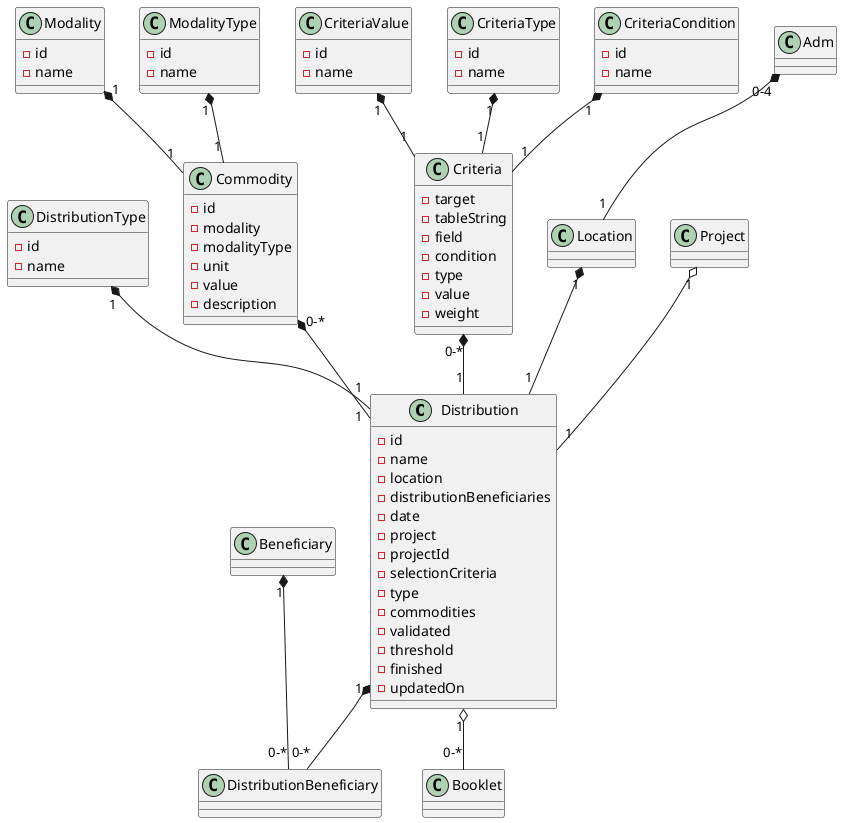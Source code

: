 @startuml customModelFields
 
 class Distribution {
    - id
    - name
    - location
    - distributionBeneficiaries
    - date
    - project
    - projectId
    - selectionCriteria
    - type
    - commodities
    - validated
    - threshold
    - finished
    - updatedOn
 }
 
 class DistributionType {
    - id
    - name
}

 
 class Commodity {
    - id
    - modality
    - modalityType
    - unit
    - value
    - description
 }
 
 class Modality {
    - id
    - name
}

class ModalityType {
    - id
    - name
}

class Criteria {
    - target
    - tableString
    - field
    - condition
    - type
    - value
    - weight
}


class CriteriaValue {
    - id
    - name
}


class CriteriaType {
    - id
    - name
}


class CriteriaCondition {
    - id
    - name
}

 
 Distribution "1" o-- "0-*" Booklet
 
 Modality "1" *-- "1" Commodity
 ModalityType "1" *-- "1" Commodity
 
 
 CriteriaValue "1" *-- "1" Criteria
 CriteriaCondition "1" *-- "1" Criteria
 CriteriaType "1" *-- "1" Criteria

 Beneficiary "1" *-- "0-*" DistributionBeneficiary
 Distribution "1" *-- "0-*" DistributionBeneficiary
 
 DistributionType "1" *-- "1" Distribution
 Location "1" *-- "1" Distribution
 Project "1" o-- "1" Distribution
 Criteria "0-*" *-- "1" Distribution
 Commodity "0-*" *-- "1" Distribution
 
 Adm "0-4" *-- "1" Location
 
@enduml